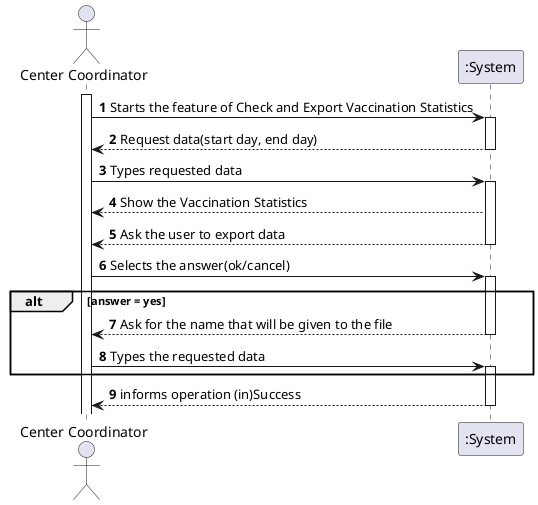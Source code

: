@startuml
'https://plantuml.com/sequence-diagram

autonumber

actor "Center Coordinator" as CC
participant ":System" as S

activate CC
CC->S: Starts the feature of Check and Export Vaccination Statistics
activate S
S-->CC: Request data(start day, end day)
deactivate S
CC-> S:Types requested data
activate S
S-->CC: Show the Vaccination Statistics
S-->CC: Ask the user to export data
deactivate S
CC->S: Selects the answer(ok/cancel)
activate S
alt answer = yes
S--->CC: Ask for the name that will be given to the file
deactivate S
CC->S: Types the requested data
activate S
end
activate S
S--> CC: informs operation (in)Success
deactivate S


@enduml